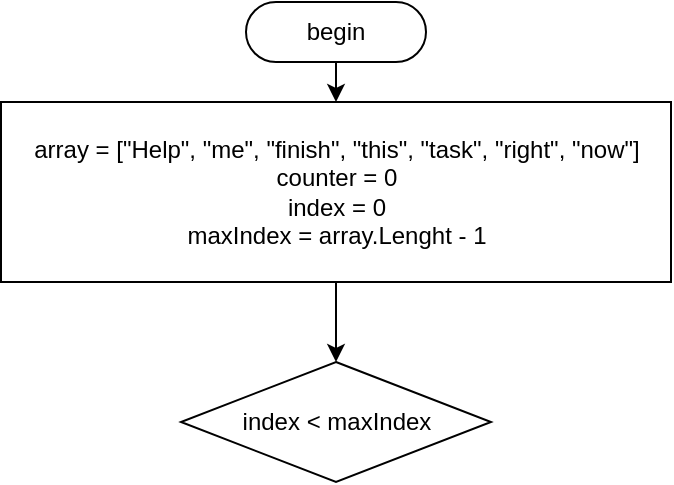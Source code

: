 <mxfile version="21.2.8" type="device">
  <diagram name="Страница 1" id="WuwfoPtsuufKDQ36EhCw">
    <mxGraphModel dx="938" dy="647" grid="1" gridSize="10" guides="1" tooltips="1" connect="1" arrows="1" fold="1" page="1" pageScale="1" pageWidth="827" pageHeight="1169" math="0" shadow="0">
      <root>
        <mxCell id="0" />
        <mxCell id="1" parent="0" />
        <mxCell id="WXq1KYLdkgnx9V1S3kLd-5" style="edgeStyle=orthogonalEdgeStyle;rounded=0;orthogonalLoop=1;jettySize=auto;html=1;exitX=0.5;exitY=1;exitDx=0;exitDy=0;entryX=0.5;entryY=0;entryDx=0;entryDy=0;" edge="1" parent="1" source="WXq1KYLdkgnx9V1S3kLd-1" target="WXq1KYLdkgnx9V1S3kLd-2">
          <mxGeometry relative="1" as="geometry" />
        </mxCell>
        <mxCell id="WXq1KYLdkgnx9V1S3kLd-1" value="begin" style="rounded=1;whiteSpace=wrap;html=1;arcSize=50;" vertex="1" parent="1">
          <mxGeometry x="250" y="20" width="90" height="30" as="geometry" />
        </mxCell>
        <mxCell id="WXq1KYLdkgnx9V1S3kLd-4" style="edgeStyle=orthogonalEdgeStyle;rounded=0;orthogonalLoop=1;jettySize=auto;html=1;exitX=0.5;exitY=1;exitDx=0;exitDy=0;entryX=0.5;entryY=0;entryDx=0;entryDy=0;" edge="1" parent="1" source="WXq1KYLdkgnx9V1S3kLd-2" target="WXq1KYLdkgnx9V1S3kLd-3">
          <mxGeometry relative="1" as="geometry" />
        </mxCell>
        <mxCell id="WXq1KYLdkgnx9V1S3kLd-2" value="array = [&quot;Help&quot;, &quot;me&quot;, &quot;finish&quot;, &quot;this&quot;, &quot;task&quot;, &quot;right&quot;, &quot;now&quot;]&lt;br&gt;counter = 0&lt;br&gt;index = 0&lt;br&gt;maxIndex = array.Lenght - 1" style="rounded=0;whiteSpace=wrap;html=1;" vertex="1" parent="1">
          <mxGeometry x="127.5" y="70" width="335" height="90" as="geometry" />
        </mxCell>
        <mxCell id="WXq1KYLdkgnx9V1S3kLd-3" value="index &amp;lt; maxIndex" style="rhombus;whiteSpace=wrap;html=1;" vertex="1" parent="1">
          <mxGeometry x="217.5" y="200" width="155" height="60" as="geometry" />
        </mxCell>
      </root>
    </mxGraphModel>
  </diagram>
</mxfile>
